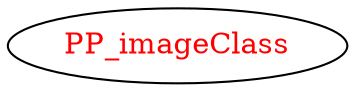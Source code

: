digraph dependencyGraph {
 concentrate=true;
 ranksep="2.0";
 rankdir="LR"; 
 splines="ortho";
"PP_imageClass" [fontcolor="red"];
}